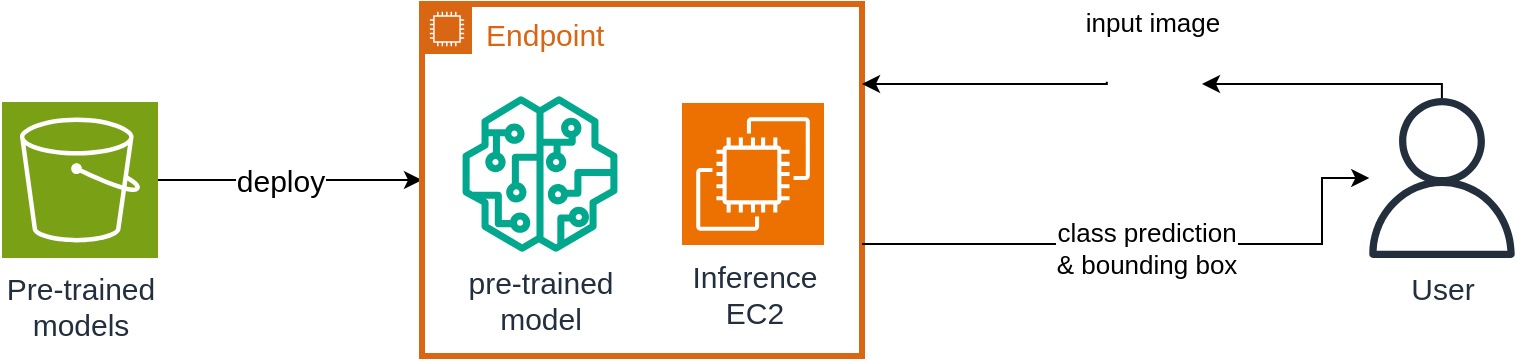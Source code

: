 <mxfile version="26.0.16">
  <diagram name="Page-1" id="mwVX5P4yMvHlKBMzzYoP">
    <mxGraphModel dx="1433" dy="819" grid="1" gridSize="10" guides="1" tooltips="1" connect="1" arrows="1" fold="1" page="1" pageScale="1" pageWidth="1169" pageHeight="827" math="0" shadow="0">
      <root>
        <mxCell id="0" />
        <mxCell id="1" parent="0" />
        <mxCell id="DfGJheei--zyE-0DFCmV-10" value="" style="edgeStyle=orthogonalEdgeStyle;rounded=0;orthogonalLoop=1;jettySize=auto;html=1;" edge="1" parent="1" source="DfGJheei--zyE-0DFCmV-4" target="DfGJheei--zyE-0DFCmV-6">
          <mxGeometry relative="1" as="geometry">
            <mxPoint x="237" y="279" as="targetPoint" />
          </mxGeometry>
        </mxCell>
        <mxCell id="DfGJheei--zyE-0DFCmV-12" value="deploy" style="edgeLabel;html=1;align=center;verticalAlign=middle;resizable=0;points=[];fontSize=15;" vertex="1" connectable="0" parent="DfGJheei--zyE-0DFCmV-10">
          <mxGeometry x="-0.08" relative="1" as="geometry">
            <mxPoint as="offset" />
          </mxGeometry>
        </mxCell>
        <mxCell id="DfGJheei--zyE-0DFCmV-4" value="Pre-trained&lt;div&gt;models&lt;/div&gt;" style="sketch=0;points=[[0,0,0],[0.25,0,0],[0.5,0,0],[0.75,0,0],[1,0,0],[0,1,0],[0.25,1,0],[0.5,1,0],[0.75,1,0],[1,1,0],[0,0.25,0],[0,0.5,0],[0,0.75,0],[1,0.25,0],[1,0.5,0],[1,0.75,0]];outlineConnect=0;fontColor=#232F3E;fillColor=#7AA116;strokeColor=#ffffff;dashed=0;verticalLabelPosition=bottom;verticalAlign=top;align=center;html=1;fontSize=15;fontStyle=0;aspect=fixed;shape=mxgraph.aws4.resourceIcon;resIcon=mxgraph.aws4.s3;" vertex="1" parent="1">
          <mxGeometry x="80" y="249" width="78" height="78" as="geometry" />
        </mxCell>
        <mxCell id="DfGJheei--zyE-0DFCmV-6" value="Endpoint" style="points=[[0,0],[0.25,0],[0.5,0],[0.75,0],[1,0],[1,0.25],[1,0.5],[1,0.75],[1,1],[0.75,1],[0.5,1],[0.25,1],[0,1],[0,0.75],[0,0.5],[0,0.25]];outlineConnect=0;gradientColor=none;html=1;whiteSpace=wrap;fontSize=15;fontStyle=0;container=1;pointerEvents=0;collapsible=0;recursiveResize=0;shape=mxgraph.aws4.group;grIcon=mxgraph.aws4.group_ec2_instance_contents;strokeColor=#D86613;fillColor=none;verticalAlign=top;align=left;spacingLeft=30;fontColor=#D86613;dashed=0;strokeWidth=3;" vertex="1" parent="1">
          <mxGeometry x="290" y="200" width="220" height="176" as="geometry" />
        </mxCell>
        <mxCell id="DfGJheei--zyE-0DFCmV-7" value="&lt;font&gt;pre-trained&lt;/font&gt;&lt;div&gt;&lt;font&gt;model&lt;/font&gt;&lt;/div&gt;" style="sketch=0;outlineConnect=0;fontColor=#232F3E;gradientColor=none;fillColor=#01A88D;strokeColor=none;dashed=0;verticalLabelPosition=bottom;verticalAlign=top;align=center;html=1;fontSize=15;fontStyle=0;aspect=fixed;pointerEvents=1;shape=mxgraph.aws4.sagemaker_model;" vertex="1" parent="DfGJheei--zyE-0DFCmV-6">
          <mxGeometry x="20" y="46" width="78" height="78" as="geometry" />
        </mxCell>
        <mxCell id="DfGJheei--zyE-0DFCmV-8" value="Inference&lt;div&gt;EC2&lt;/div&gt;" style="sketch=0;points=[[0,0,0],[0.25,0,0],[0.5,0,0],[0.75,0,0],[1,0,0],[0,1,0],[0.25,1,0],[0.5,1,0],[0.75,1,0],[1,1,0],[0,0.25,0],[0,0.5,0],[0,0.75,0],[1,0.25,0],[1,0.5,0],[1,0.75,0]];outlineConnect=0;fontColor=#232F3E;fillColor=#ED7100;strokeColor=#ffffff;dashed=0;verticalLabelPosition=bottom;verticalAlign=top;align=center;html=1;fontSize=15;fontStyle=0;aspect=fixed;shape=mxgraph.aws4.resourceIcon;resIcon=mxgraph.aws4.ec2;" vertex="1" parent="DfGJheei--zyE-0DFCmV-6">
          <mxGeometry x="130" y="49.5" width="71" height="71" as="geometry" />
        </mxCell>
        <mxCell id="DfGJheei--zyE-0DFCmV-13" value="User" style="sketch=0;outlineConnect=0;fontColor=#232F3E;gradientColor=none;fillColor=#232F3D;strokeColor=none;dashed=0;verticalLabelPosition=bottom;verticalAlign=top;align=center;html=1;fontSize=15;fontStyle=0;aspect=fixed;pointerEvents=1;shape=mxgraph.aws4.user;" vertex="1" parent="1">
          <mxGeometry x="760" y="247" width="80" height="80" as="geometry" />
        </mxCell>
        <mxCell id="DfGJheei--zyE-0DFCmV-14" style="edgeStyle=orthogonalEdgeStyle;rounded=0;orthogonalLoop=1;jettySize=auto;html=1;exitX=0.048;exitY=0.378;exitDx=0;exitDy=0;exitPerimeter=0;" edge="1" parent="1" source="DfGJheei--zyE-0DFCmV-23" target="DfGJheei--zyE-0DFCmV-6">
          <mxGeometry relative="1" as="geometry">
            <mxPoint x="610" y="230" as="sourcePoint" />
            <mxPoint x="530" y="230" as="targetPoint" />
            <Array as="points">
              <mxPoint x="632" y="240" />
            </Array>
          </mxGeometry>
        </mxCell>
        <mxCell id="DfGJheei--zyE-0DFCmV-16" style="edgeStyle=orthogonalEdgeStyle;rounded=0;orthogonalLoop=1;jettySize=auto;html=1;" edge="1" parent="1" source="DfGJheei--zyE-0DFCmV-6" target="DfGJheei--zyE-0DFCmV-13">
          <mxGeometry relative="1" as="geometry">
            <mxPoint x="760" y="297" as="targetPoint" />
            <Array as="points">
              <mxPoint x="740" y="320" />
              <mxPoint x="740" y="287" />
            </Array>
          </mxGeometry>
        </mxCell>
        <mxCell id="DfGJheei--zyE-0DFCmV-25" value="class prediction&lt;div&gt;&amp;amp; b&lt;span style=&quot;background-color: light-dark(#ffffff, var(--ge-dark-color, #121212)); color: light-dark(rgb(0, 0, 0), rgb(255, 255, 255));&quot;&gt;ounding box&lt;/span&gt;&lt;/div&gt;" style="edgeLabel;html=1;align=center;verticalAlign=middle;resizable=0;points=[];fontSize=13;" vertex="1" connectable="0" parent="DfGJheei--zyE-0DFCmV-16">
          <mxGeometry x="0.221" y="-2" relative="1" as="geometry">
            <mxPoint x="-33" as="offset" />
          </mxGeometry>
        </mxCell>
        <mxCell id="DfGJheei--zyE-0DFCmV-23" value="input image" style="shape=image;html=1;verticalAlign=bottom;verticalLabelPosition=top;labelBackgroundColor=#ffffff;imageAspect=0;aspect=fixed;image=https://cdn3.iconfinder.com/data/icons/essential-pack-2/48/10-Image_File-128.png;fontSize=13;labelPosition=center;align=center;" vertex="1" parent="1">
          <mxGeometry x="630" y="220" width="50" height="50" as="geometry" />
        </mxCell>
        <mxCell id="DfGJheei--zyE-0DFCmV-24" style="edgeStyle=orthogonalEdgeStyle;rounded=0;orthogonalLoop=1;jettySize=auto;html=1;entryX=1;entryY=0.4;entryDx=0;entryDy=0;entryPerimeter=0;" edge="1" parent="1" source="DfGJheei--zyE-0DFCmV-13" target="DfGJheei--zyE-0DFCmV-23">
          <mxGeometry relative="1" as="geometry">
            <mxPoint x="690" y="230" as="targetPoint" />
            <Array as="points">
              <mxPoint x="800" y="240" />
            </Array>
          </mxGeometry>
        </mxCell>
      </root>
    </mxGraphModel>
  </diagram>
</mxfile>
